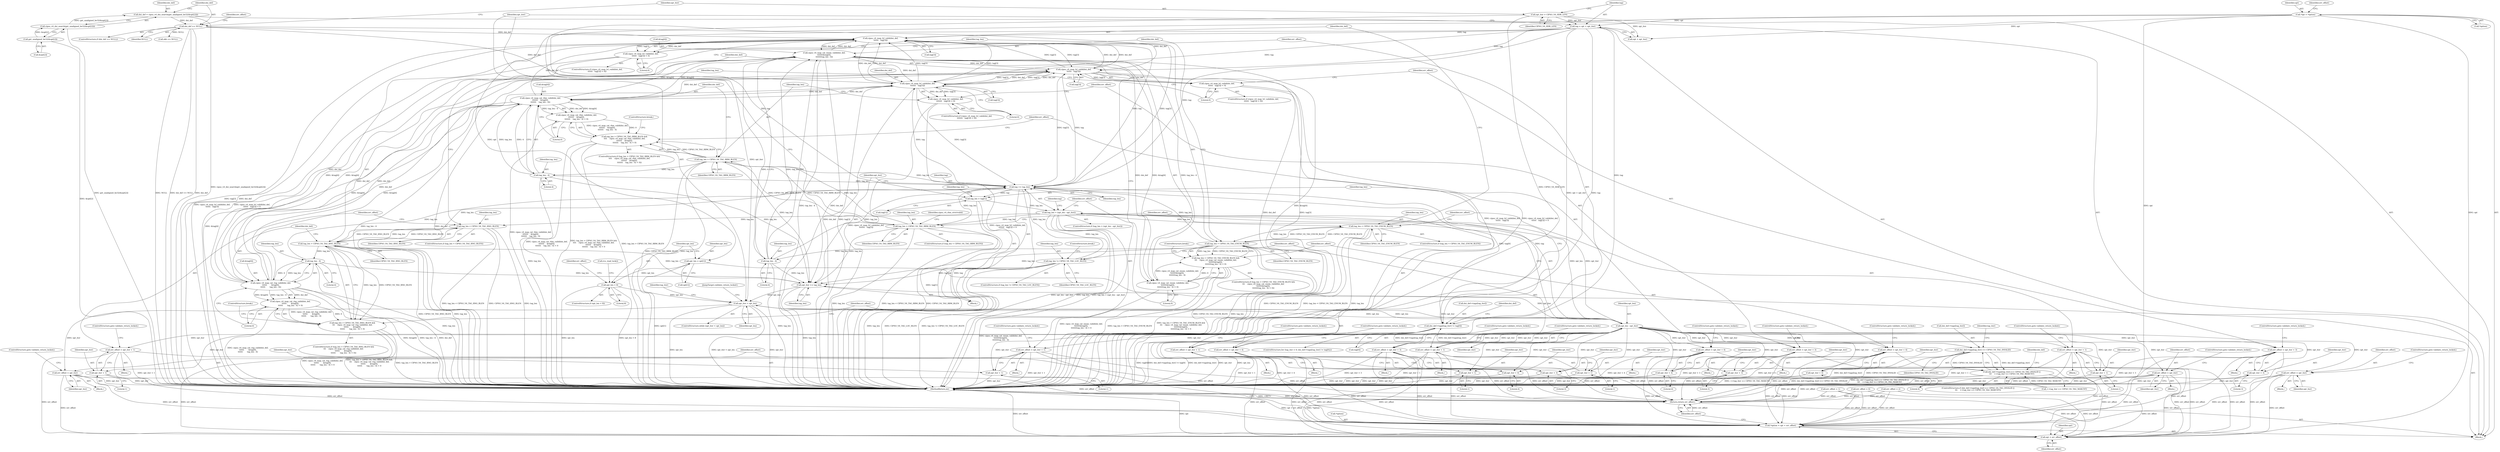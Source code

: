 digraph "0_linux_89d7ae34cdda4195809a5a987f697a517a2a3177@pointer" {
"1000292" [label="(Call,cipso_v4_map_lvl_valid(doi_def,\n\t\t\t\t\t\t   tag[3]))"];
"1000311" [label="(Call,cipso_v4_map_cat_enum_valid(doi_def,\n\t\t\t\t\t\t\t&tag[4],\n\t\t\t\t\t\t\ttag_len - 4))"];
"1000292" [label="(Call,cipso_v4_map_lvl_valid(doi_def,\n\t\t\t\t\t\t   tag[3]))"];
"1000343" [label="(Call,cipso_v4_map_lvl_valid(doi_def,\n\t\t\t\t\t\t   tag[3]))"];
"1000241" [label="(Call,cipso_v4_map_lvl_valid(doi_def,\n\t\t\t\t\t\t\t   tag[3]))"];
"1000149" [label="(Call,doi_def == NULL)"];
"1000140" [label="(Call,doi_def = cipso_v4_doi_search(get_unaligned_be32(&opt[2])))"];
"1000142" [label="(Call,cipso_v4_doi_search(get_unaligned_be32(&opt[2])))"];
"1000143" [label="(Call,get_unaligned_be32(&opt[2]))"];
"1000260" [label="(Call,cipso_v4_map_cat_rbm_valid(doi_def,\n\t\t\t\t\t\t\t    &tag[4],\n\t\t\t\t\t\t\t    tag_len - 4))"];
"1000362" [label="(Call,cipso_v4_map_cat_rng_valid(doi_def,\n\t\t\t\t\t\t       &tag[4],\n\t\t\t\t\t\t       tag_len - 4))"];
"1000368" [label="(Call,tag_len - 4)"];
"1000358" [label="(Call,tag_len > CIPSO_V4_TAG_RNG_BLEN)"];
"1000331" [label="(Call,tag_len < CIPSO_V4_TAG_RNG_BLEN)"];
"1000207" [label="(Call,tag_len > (opt_len - opt_iter))"];
"1000201" [label="(Call,tag_len = tag[1])"];
"1000416" [label="(Call,tag += tag_len)"];
"1000226" [label="(Call,tag_len < CIPSO_V4_TAG_RBM_BLEN)"];
"1000256" [label="(Call,tag_len > CIPSO_V4_TAG_RBM_BLEN)"];
"1000317" [label="(Call,tag_len - 4)"];
"1000307" [label="(Call,tag_len > CIPSO_V4_TAG_ENUM_BLEN)"];
"1000280" [label="(Call,tag_len < CIPSO_V4_TAG_ENUM_BLEN)"];
"1000400" [label="(Call,tag_len != CIPSO_V4_TAG_LOC_BLEN)"];
"1000266" [label="(Call,tag_len - 4)"];
"1000160" [label="(Call,tag = opt + opt_iter)"];
"1000108" [label="(Call,*opt = *option)"];
"1000157" [label="(Call,opt_iter = CIPSO_V4_HDR_LEN)"];
"1000174" [label="(Call,doi_def->tags[tag_iter] != tag[0])"];
"1000185" [label="(Call,doi_def->tags[tag_iter] == CIPSO_V4_TAG_INVALID)"];
"1000209" [label="(Call,opt_len - opt_iter)"];
"1000166" [label="(Call,opt_iter < opt_len)"];
"1000419" [label="(Call,opt_iter += tag_len)"];
"1000131" [label="(Call,opt_len < 8)"];
"1000125" [label="(Call,opt_len = opt[1])"];
"1000240" [label="(Call,cipso_v4_map_lvl_valid(doi_def,\n\t\t\t\t\t\t\t   tag[3]) < 0)"];
"1000259" [label="(Call,cipso_v4_map_cat_rbm_valid(doi_def,\n\t\t\t\t\t\t\t    &tag[4],\n\t\t\t\t\t\t\t    tag_len - 4) < 0)"];
"1000255" [label="(Call,tag_len > CIPSO_V4_TAG_RBM_BLEN &&\n\t\t\t\t    cipso_v4_map_cat_rbm_valid(doi_def,\n\t\t\t\t\t\t\t    &tag[4],\n\t\t\t\t\t\t\t    tag_len - 4) < 0)"];
"1000291" [label="(Call,cipso_v4_map_lvl_valid(doi_def,\n\t\t\t\t\t\t   tag[3]) < 0)"];
"1000310" [label="(Call,cipso_v4_map_cat_enum_valid(doi_def,\n\t\t\t\t\t\t\t&tag[4],\n\t\t\t\t\t\t\ttag_len - 4) < 0)"];
"1000306" [label="(Call,tag_len > CIPSO_V4_TAG_ENUM_BLEN &&\n\t\t\t    cipso_v4_map_cat_enum_valid(doi_def,\n\t\t\t\t\t\t\t&tag[4],\n\t\t\t\t\t\t\ttag_len - 4) < 0)"];
"1000342" [label="(Call,cipso_v4_map_lvl_valid(doi_def,\n\t\t\t\t\t\t   tag[3]) < 0)"];
"1000361" [label="(Call,cipso_v4_map_cat_rng_valid(doi_def,\n\t\t\t\t\t\t       &tag[4],\n\t\t\t\t\t\t       tag_len - 4) < 0)"];
"1000357" [label="(Call,tag_len > CIPSO_V4_TAG_RNG_BLEN &&\n\t\t\t    cipso_v4_map_cat_rng_valid(doi_def,\n\t\t\t\t\t\t       &tag[4],\n\t\t\t\t\t\t       tag_len - 4) < 0)"];
"1000184" [label="(Call,doi_def->tags[tag_iter] == CIPSO_V4_TAG_INVALID ||\n\t\t\t    ++tag_iter == CIPSO_V4_TAG_MAXCNT)"];
"1000197" [label="(Call,err_offset = opt_iter)"];
"1000425" [label="(Call,*option = opt + err_offset)"];
"1000428" [label="(Call,opt + err_offset)"];
"1000431" [label="(Return,return err_offset;)"];
"1000213" [label="(Call,err_offset = opt_iter + 1)"];
"1000215" [label="(Call,opt_iter + 1)"];
"1000230" [label="(Call,err_offset = opt_iter + 1)"];
"1000232" [label="(Call,opt_iter + 1)"];
"1000248" [label="(Call,err_offset = opt_iter + 3)"];
"1000250" [label="(Call,opt_iter + 3)"];
"1000271" [label="(Call,err_offset = opt_iter + 4)"];
"1000273" [label="(Call,opt_iter + 4)"];
"1000284" [label="(Call,err_offset = opt_iter + 1)"];
"1000286" [label="(Call,opt_iter + 1)"];
"1000299" [label="(Call,err_offset = opt_iter + 3)"];
"1000301" [label="(Call,opt_iter + 3)"];
"1000322" [label="(Call,err_offset = opt_iter + 4)"];
"1000324" [label="(Call,opt_iter + 4)"];
"1000335" [label="(Call,err_offset = opt_iter + 1)"];
"1000337" [label="(Call,opt_iter + 1)"];
"1000350" [label="(Call,err_offset = opt_iter + 3)"];
"1000352" [label="(Call,opt_iter + 3)"];
"1000373" [label="(Call,err_offset = opt_iter + 4)"];
"1000375" [label="(Call,opt_iter + 4)"];
"1000395" [label="(Call,err_offset = opt_iter)"];
"1000404" [label="(Call,err_offset = opt_iter + 1)"];
"1000406" [label="(Call,opt_iter + 1)"];
"1000412" [label="(Call,err_offset = opt_iter)"];
"1000135" [label="(Call,err_offset = 1)"];
"1000274" [label="(Identifier,opt_iter)"];
"1000150" [label="(Identifier,doi_def)"];
"1000357" [label="(Call,tag_len > CIPSO_V4_TAG_RNG_BLEN &&\n\t\t\t    cipso_v4_map_cat_rng_valid(doi_def,\n\t\t\t\t\t\t       &tag[4],\n\t\t\t\t\t\t       tag_len - 4) < 0)"];
"1000116" [label="(Identifier,err_offset)"];
"1000422" [label="(JumpTarget,validate_return_locked:)"];
"1000191" [label="(Identifier,CIPSO_V4_TAG_INVALID)"];
"1000249" [label="(Identifier,err_offset)"];
"1000371" [label="(Literal,0)"];
"1000272" [label="(Identifier,err_offset)"];
"1000161" [label="(Identifier,tag)"];
"1000378" [label="(ControlStructure,goto validate_return_locked;)"];
"1000257" [label="(Identifier,tag_len)"];
"1000320" [label="(Literal,0)"];
"1000250" [label="(Call,opt_iter + 3)"];
"1000303" [label="(Literal,3)"];
"1000213" [label="(Call,err_offset = opt_iter + 1)"];
"1000280" [label="(Call,tag_len < CIPSO_V4_TAG_ENUM_BLEN)"];
"1000360" [label="(Identifier,CIPSO_V4_TAG_RNG_BLEN)"];
"1000232" [label="(Call,opt_iter + 1)"];
"1000406" [label="(Call,opt_iter + 1)"];
"1000266" [label="(Call,tag_len - 4)"];
"1000199" [label="(Identifier,opt_iter)"];
"1000394" [label="(Block,)"];
"1000297" [label="(Literal,0)"];
"1000192" [label="(Call,++tag_iter == CIPSO_V4_TAG_MAXCNT)"];
"1000125" [label="(Call,opt_len = opt[1])"];
"1000229" [label="(Block,)"];
"1000291" [label="(Call,cipso_v4_map_lvl_valid(doi_def,\n\t\t\t\t\t\t   tag[3]) < 0)"];
"1000165" [label="(ControlStructure,while (opt_iter < opt_len))"];
"1000292" [label="(Call,cipso_v4_map_lvl_valid(doi_def,\n\t\t\t\t\t\t   tag[3]))"];
"1000143" [label="(Call,get_unaligned_be32(&opt[2]))"];
"1000377" [label="(Literal,4)"];
"1000275" [label="(Literal,4)"];
"1000281" [label="(Identifier,tag_len)"];
"1000154" [label="(Identifier,err_offset)"];
"1000254" [label="(ControlStructure,if (tag_len > CIPSO_V4_TAG_RBM_BLEN &&\n\t\t\t\t    cipso_v4_map_cat_rbm_valid(doi_def,\n\t\t\t\t\t\t\t    &tag[4],\n\t\t\t\t\t\t\t    tag_len - 4) < 0))"];
"1000407" [label="(Identifier,opt_iter)"];
"1000345" [label="(Call,tag[3])"];
"1000196" [label="(Block,)"];
"1000304" [label="(ControlStructure,goto validate_return_locked;)"];
"1000396" [label="(Identifier,err_offset)"];
"1000282" [label="(Identifier,CIPSO_V4_TAG_ENUM_BLEN)"];
"1000312" [label="(Identifier,doi_def)"];
"1000230" [label="(Call,err_offset = opt_iter + 1)"];
"1000239" [label="(ControlStructure,if (cipso_v4_map_lvl_valid(doi_def,\n\t\t\t\t\t\t\t   tag[3]) < 0))"];
"1000419" [label="(Call,opt_iter += tag_len)"];
"1000410" [label="(ControlStructure,break;)"];
"1000426" [label="(Call,*option)"];
"1000270" [label="(Block,)"];
"1000398" [label="(ControlStructure,goto validate_return_locked;)"];
"1000172" [label="(Identifier,tag_iter)"];
"1000344" [label="(Identifier,doi_def)"];
"1000349" [label="(Block,)"];
"1000369" [label="(Identifier,tag_len)"];
"1000186" [label="(Call,doi_def->tags[tag_iter])"];
"1000327" [label="(ControlStructure,goto validate_return_locked;)"];
"1000183" [label="(ControlStructure,if (doi_def->tags[tag_iter] == CIPSO_V4_TAG_INVALID ||\n\t\t\t    ++tag_iter == CIPSO_V4_TAG_MAXCNT))"];
"1000212" [label="(Block,)"];
"1000356" [label="(ControlStructure,if (tag_len > CIPSO_V4_TAG_RNG_BLEN &&\n\t\t\t    cipso_v4_map_cat_rng_valid(doi_def,\n\t\t\t\t\t\t       &tag[4],\n\t\t\t\t\t\t       tag_len - 4) < 0))"];
"1000228" [label="(Identifier,CIPSO_V4_TAG_RBM_BLEN)"];
"1000306" [label="(Call,tag_len > CIPSO_V4_TAG_ENUM_BLEN &&\n\t\t\t    cipso_v4_map_cat_enum_valid(doi_def,\n\t\t\t\t\t\t\t&tag[4],\n\t\t\t\t\t\t\ttag_len - 4) < 0)"];
"1000361" [label="(Call,cipso_v4_map_cat_rng_valid(doi_def,\n\t\t\t\t\t\t       &tag[4],\n\t\t\t\t\t\t       tag_len - 4) < 0)"];
"1000293" [label="(Identifier,doi_def)"];
"1000185" [label="(Call,doi_def->tags[tag_iter] == CIPSO_V4_TAG_INVALID)"];
"1000166" [label="(Call,opt_iter < opt_len)"];
"1000300" [label="(Identifier,err_offset)"];
"1000374" [label="(Identifier,err_offset)"];
"1000430" [label="(Identifier,err_offset)"];
"1000340" [label="(ControlStructure,goto validate_return_locked;)"];
"1000373" [label="(Call,err_offset = opt_iter + 4)"];
"1000288" [label="(Literal,1)"];
"1000261" [label="(Identifier,doi_def)"];
"1000243" [label="(Call,tag[3])"];
"1000142" [label="(Call,cipso_v4_doi_search(get_unaligned_be32(&opt[2])))"];
"1000294" [label="(Call,tag[3])"];
"1000132" [label="(Identifier,opt_len)"];
"1000127" [label="(Call,opt[1])"];
"1000177" [label="(Identifier,doi_def)"];
"1000277" [label="(ControlStructure,break;)"];
"1000328" [label="(ControlStructure,break;)"];
"1000376" [label="(Identifier,opt_iter)"];
"1000286" [label="(Call,opt_iter + 1)"];
"1000148" [label="(ControlStructure,if (doi_def == NULL))"];
"1000203" [label="(Call,tag[1])"];
"1000211" [label="(Identifier,opt_iter)"];
"1000170" [label="(ControlStructure,for (tag_iter = 0; doi_def->tags[tag_iter] != tag[0];))"];
"1000339" [label="(Literal,1)"];
"1000140" [label="(Call,doi_def = cipso_v4_doi_search(get_unaligned_be32(&opt[2])))"];
"1000418" [label="(Identifier,tag_len)"];
"1000309" [label="(Identifier,CIPSO_V4_TAG_ENUM_BLEN)"];
"1000283" [label="(Block,)"];
"1000299" [label="(Call,err_offset = opt_iter + 3)"];
"1000364" [label="(Call,&tag[4])"];
"1000167" [label="(Identifier,opt_iter)"];
"1000290" [label="(ControlStructure,if (cipso_v4_map_lvl_valid(doi_def,\n\t\t\t\t\t\t   tag[3]) < 0))"];
"1000131" [label="(Call,opt_len < 8)"];
"1000318" [label="(Identifier,tag_len)"];
"1000174" [label="(Call,doi_def->tags[tag_iter] != tag[0])"];
"1000412" [label="(Call,err_offset = opt_iter)"];
"1000149" [label="(Call,doi_def == NULL)"];
"1000363" [label="(Identifier,doi_def)"];
"1000417" [label="(Identifier,tag)"];
"1000323" [label="(Identifier,err_offset)"];
"1000260" [label="(Call,cipso_v4_map_cat_rbm_valid(doi_def,\n\t\t\t\t\t\t\t    &tag[4],\n\t\t\t\t\t\t\t    tag_len - 4))"];
"1000350" [label="(Call,err_offset = opt_iter + 3)"];
"1000184" [label="(Call,doi_def->tags[tag_iter] == CIPSO_V4_TAG_INVALID ||\n\t\t\t    ++tag_iter == CIPSO_V4_TAG_MAXCNT)"];
"1000307" [label="(Call,tag_len > CIPSO_V4_TAG_ENUM_BLEN)"];
"1000432" [label="(Identifier,err_offset)"];
"1000359" [label="(Identifier,tag_len)"];
"1000141" [label="(Identifier,doi_def)"];
"1000233" [label="(Identifier,opt_iter)"];
"1000399" [label="(ControlStructure,if (tag_len != CIPSO_V4_TAG_LOC_BLEN))"];
"1000284" [label="(Call,err_offset = opt_iter + 1)"];
"1000343" [label="(Call,cipso_v4_map_lvl_valid(doi_def,\n\t\t\t\t\t\t   tag[3]))"];
"1000375" [label="(Call,opt_iter + 4)"];
"1000313" [label="(Call,&tag[4])"];
"1000151" [label="(Identifier,NULL)"];
"1000287" [label="(Identifier,opt_iter)"];
"1000126" [label="(Identifier,opt_len)"];
"1000259" [label="(Call,cipso_v4_map_cat_rbm_valid(doi_def,\n\t\t\t\t\t\t\t    &tag[4],\n\t\t\t\t\t\t\t    tag_len - 4) < 0)"];
"1000362" [label="(Call,cipso_v4_map_cat_rng_valid(doi_def,\n\t\t\t\t\t\t       &tag[4],\n\t\t\t\t\t\t       tag_len - 4))"];
"1000221" [label="(Identifier,tag)"];
"1000139" [label="(Call,rcu_read_lock())"];
"1000207" [label="(Call,tag_len > (opt_len - opt_iter))"];
"1000332" [label="(Identifier,tag_len)"];
"1000235" [label="(ControlStructure,goto validate_return_locked;)"];
"1000237" [label="(Identifier,cipso_v4_rbm_strictvalid)"];
"1000267" [label="(Identifier,tag_len)"];
"1000421" [label="(Identifier,tag_len)"];
"1000298" [label="(Block,)"];
"1000333" [label="(Identifier,CIPSO_V4_TAG_RNG_BLEN)"];
"1000231" [label="(Identifier,err_offset)"];
"1000342" [label="(Call,cipso_v4_map_lvl_valid(doi_def,\n\t\t\t\t\t\t   tag[3]) < 0)"];
"1000251" [label="(Identifier,opt_iter)"];
"1000160" [label="(Call,tag = opt + opt_iter)"];
"1000240" [label="(Call,cipso_v4_map_lvl_valid(doi_def,\n\t\t\t\t\t\t\t   tag[3]) < 0)"];
"1000268" [label="(Literal,4)"];
"1000324" [label="(Call,opt_iter + 4)"];
"1000157" [label="(Call,opt_iter = CIPSO_V4_HDR_LEN)"];
"1000217" [label="(Literal,1)"];
"1000401" [label="(Identifier,tag_len)"];
"1000354" [label="(Literal,3)"];
"1000403" [label="(Block,)"];
"1000370" [label="(Literal,4)"];
"1000158" [label="(Identifier,opt_iter)"];
"1000352" [label="(Call,opt_iter + 3)"];
"1000302" [label="(Identifier,opt_iter)"];
"1000311" [label="(Call,cipso_v4_map_cat_enum_valid(doi_def,\n\t\t\t\t\t\t\t&tag[4],\n\t\t\t\t\t\t\ttag_len - 4))"];
"1000225" [label="(ControlStructure,if (tag_len < CIPSO_V4_TAG_RBM_BLEN))"];
"1000215" [label="(Call,opt_iter + 1)"];
"1000115" [label="(Call,err_offset = 0)"];
"1000201" [label="(Call,tag_len = tag[1])"];
"1000413" [label="(Identifier,err_offset)"];
"1000279" [label="(ControlStructure,if (tag_len < CIPSO_V4_TAG_ENUM_BLEN))"];
"1000317" [label="(Call,tag_len - 4)"];
"1000130" [label="(ControlStructure,if (opt_len < 8))"];
"1000395" [label="(Call,err_offset = opt_iter)"];
"1000169" [label="(Block,)"];
"1000247" [label="(Block,)"];
"1000209" [label="(Call,opt_len - opt_iter)"];
"1000256" [label="(Call,tag_len > CIPSO_V4_TAG_RBM_BLEN)"];
"1000109" [label="(Identifier,opt)"];
"1000136" [label="(Identifier,err_offset)"];
"1000168" [label="(Identifier,opt_len)"];
"1000358" [label="(Call,tag_len > CIPSO_V4_TAG_RNG_BLEN)"];
"1000188" [label="(Identifier,doi_def)"];
"1000200" [label="(ControlStructure,goto validate_return_locked;)"];
"1000330" [label="(ControlStructure,if (tag_len < CIPSO_V4_TAG_RNG_BLEN))"];
"1000338" [label="(Identifier,opt_iter)"];
"1000348" [label="(Literal,0)"];
"1000322" [label="(Call,err_offset = opt_iter + 4)"];
"1000206" [label="(ControlStructure,if (tag_len > (opt_len - opt_iter)))"];
"1000159" [label="(Identifier,CIPSO_V4_HDR_LEN)"];
"1000310" [label="(Call,cipso_v4_map_cat_enum_valid(doi_def,\n\t\t\t\t\t\t\t&tag[4],\n\t\t\t\t\t\t\ttag_len - 4) < 0)"];
"1000110" [label="(Call,*option)"];
"1000429" [label="(Identifier,opt)"];
"1000153" [label="(Call,err_offset = 2)"];
"1000218" [label="(ControlStructure,goto validate_return_locked;)"];
"1000325" [label="(Identifier,opt_iter)"];
"1000180" [label="(Call,tag[0])"];
"1000431" [label="(Return,return err_offset;)"];
"1000223" [label="(Block,)"];
"1000409" [label="(ControlStructure,goto validate_return_locked;)"];
"1000253" [label="(ControlStructure,goto validate_return_locked;)"];
"1000144" [label="(Call,&opt[2])"];
"1000351" [label="(Identifier,err_offset)"];
"1000234" [label="(Literal,1)"];
"1000202" [label="(Identifier,tag_len)"];
"1000248" [label="(Call,err_offset = opt_iter + 3)"];
"1000246" [label="(Literal,0)"];
"1000198" [label="(Identifier,err_offset)"];
"1000197" [label="(Call,err_offset = opt_iter)"];
"1000269" [label="(Literal,0)"];
"1000273" [label="(Call,opt_iter + 4)"];
"1000397" [label="(Identifier,opt_iter)"];
"1000331" [label="(Call,tag_len < CIPSO_V4_TAG_RNG_BLEN)"];
"1000326" [label="(Literal,4)"];
"1000433" [label="(MethodReturn,int)"];
"1000175" [label="(Call,doi_def->tags[tag_iter])"];
"1000162" [label="(Call,opt + opt_iter)"];
"1000415" [label="(ControlStructure,goto validate_return_locked;)"];
"1000425" [label="(Call,*option = opt + err_offset)"];
"1000108" [label="(Call,*opt = *option)"];
"1000416" [label="(Call,tag += tag_len)"];
"1000194" [label="(Identifier,tag_iter)"];
"1000271" [label="(Call,err_offset = opt_iter + 4)"];
"1000214" [label="(Identifier,err_offset)"];
"1000216" [label="(Identifier,opt_iter)"];
"1000402" [label="(Identifier,CIPSO_V4_TAG_LOC_BLEN)"];
"1000334" [label="(Block,)"];
"1000242" [label="(Identifier,doi_def)"];
"1000383" [label="(Call,skb == NULL)"];
"1000262" [label="(Call,&tag[4])"];
"1000210" [label="(Identifier,opt_len)"];
"1000258" [label="(Identifier,CIPSO_V4_TAG_RBM_BLEN)"];
"1000133" [label="(Literal,8)"];
"1000305" [label="(ControlStructure,if (tag_len > CIPSO_V4_TAG_ENUM_BLEN &&\n\t\t\t    cipso_v4_map_cat_enum_valid(doi_def,\n\t\t\t\t\t\t\t&tag[4],\n\t\t\t\t\t\t\ttag_len - 4) < 0))"];
"1000289" [label="(ControlStructure,goto validate_return_locked;)"];
"1000372" [label="(Block,)"];
"1000404" [label="(Call,err_offset = opt_iter + 1)"];
"1000341" [label="(ControlStructure,if (cipso_v4_map_lvl_valid(doi_def,\n\t\t\t\t\t\t   tag[3]) < 0))"];
"1000241" [label="(Call,cipso_v4_map_lvl_valid(doi_def,\n\t\t\t\t\t\t\t   tag[3]))"];
"1000428" [label="(Call,opt + err_offset)"];
"1000208" [label="(Identifier,tag_len)"];
"1000301" [label="(Call,opt_iter + 3)"];
"1000400" [label="(Call,tag_len != CIPSO_V4_TAG_LOC_BLEN)"];
"1000227" [label="(Identifier,tag_len)"];
"1000308" [label="(Identifier,tag_len)"];
"1000335" [label="(Call,err_offset = opt_iter + 1)"];
"1000337" [label="(Call,opt_iter + 1)"];
"1000379" [label="(ControlStructure,break;)"];
"1000355" [label="(ControlStructure,goto validate_return_locked;)"];
"1000408" [label="(Literal,1)"];
"1000285" [label="(Identifier,err_offset)"];
"1000321" [label="(Block,)"];
"1000319" [label="(Literal,4)"];
"1000252" [label="(Literal,3)"];
"1000414" [label="(Identifier,opt_iter)"];
"1000336" [label="(Identifier,err_offset)"];
"1000353" [label="(Identifier,opt_iter)"];
"1000106" [label="(Block,)"];
"1000276" [label="(ControlStructure,goto validate_return_locked;)"];
"1000226" [label="(Call,tag_len < CIPSO_V4_TAG_RBM_BLEN)"];
"1000420" [label="(Identifier,opt_iter)"];
"1000368" [label="(Call,tag_len - 4)"];
"1000255" [label="(Call,tag_len > CIPSO_V4_TAG_RBM_BLEN &&\n\t\t\t\t    cipso_v4_map_cat_rbm_valid(doi_def,\n\t\t\t\t\t\t\t    &tag[4],\n\t\t\t\t\t\t\t    tag_len - 4) < 0)"];
"1000405" [label="(Identifier,err_offset)"];
"1000292" -> "1000291"  [label="AST: "];
"1000292" -> "1000294"  [label="CFG: "];
"1000293" -> "1000292"  [label="AST: "];
"1000294" -> "1000292"  [label="AST: "];
"1000297" -> "1000292"  [label="CFG: "];
"1000292" -> "1000433"  [label="DDG: tag[3]"];
"1000292" -> "1000433"  [label="DDG: doi_def"];
"1000292" -> "1000241"  [label="DDG: doi_def"];
"1000292" -> "1000241"  [label="DDG: tag[3]"];
"1000292" -> "1000291"  [label="DDG: doi_def"];
"1000292" -> "1000291"  [label="DDG: tag[3]"];
"1000311" -> "1000292"  [label="DDG: doi_def"];
"1000343" -> "1000292"  [label="DDG: doi_def"];
"1000343" -> "1000292"  [label="DDG: tag[3]"];
"1000241" -> "1000292"  [label="DDG: doi_def"];
"1000241" -> "1000292"  [label="DDG: tag[3]"];
"1000149" -> "1000292"  [label="DDG: doi_def"];
"1000260" -> "1000292"  [label="DDG: doi_def"];
"1000362" -> "1000292"  [label="DDG: doi_def"];
"1000416" -> "1000292"  [label="DDG: tag"];
"1000160" -> "1000292"  [label="DDG: tag"];
"1000292" -> "1000311"  [label="DDG: doi_def"];
"1000292" -> "1000343"  [label="DDG: doi_def"];
"1000292" -> "1000343"  [label="DDG: tag[3]"];
"1000292" -> "1000416"  [label="DDG: tag[3]"];
"1000311" -> "1000310"  [label="AST: "];
"1000311" -> "1000317"  [label="CFG: "];
"1000312" -> "1000311"  [label="AST: "];
"1000313" -> "1000311"  [label="AST: "];
"1000317" -> "1000311"  [label="AST: "];
"1000320" -> "1000311"  [label="CFG: "];
"1000311" -> "1000433"  [label="DDG: doi_def"];
"1000311" -> "1000433"  [label="DDG: &tag[4]"];
"1000311" -> "1000433"  [label="DDG: tag_len - 4"];
"1000311" -> "1000241"  [label="DDG: doi_def"];
"1000311" -> "1000260"  [label="DDG: &tag[4]"];
"1000311" -> "1000310"  [label="DDG: doi_def"];
"1000311" -> "1000310"  [label="DDG: &tag[4]"];
"1000311" -> "1000310"  [label="DDG: tag_len - 4"];
"1000362" -> "1000311"  [label="DDG: &tag[4]"];
"1000260" -> "1000311"  [label="DDG: &tag[4]"];
"1000317" -> "1000311"  [label="DDG: tag_len"];
"1000317" -> "1000311"  [label="DDG: 4"];
"1000311" -> "1000343"  [label="DDG: doi_def"];
"1000311" -> "1000362"  [label="DDG: &tag[4]"];
"1000343" -> "1000342"  [label="AST: "];
"1000343" -> "1000345"  [label="CFG: "];
"1000344" -> "1000343"  [label="AST: "];
"1000345" -> "1000343"  [label="AST: "];
"1000348" -> "1000343"  [label="CFG: "];
"1000343" -> "1000433"  [label="DDG: doi_def"];
"1000343" -> "1000433"  [label="DDG: tag[3]"];
"1000343" -> "1000241"  [label="DDG: doi_def"];
"1000343" -> "1000241"  [label="DDG: tag[3]"];
"1000343" -> "1000342"  [label="DDG: doi_def"];
"1000343" -> "1000342"  [label="DDG: tag[3]"];
"1000241" -> "1000343"  [label="DDG: doi_def"];
"1000241" -> "1000343"  [label="DDG: tag[3]"];
"1000149" -> "1000343"  [label="DDG: doi_def"];
"1000260" -> "1000343"  [label="DDG: doi_def"];
"1000362" -> "1000343"  [label="DDG: doi_def"];
"1000416" -> "1000343"  [label="DDG: tag"];
"1000160" -> "1000343"  [label="DDG: tag"];
"1000343" -> "1000362"  [label="DDG: doi_def"];
"1000343" -> "1000416"  [label="DDG: tag[3]"];
"1000241" -> "1000240"  [label="AST: "];
"1000241" -> "1000243"  [label="CFG: "];
"1000242" -> "1000241"  [label="AST: "];
"1000243" -> "1000241"  [label="AST: "];
"1000246" -> "1000241"  [label="CFG: "];
"1000241" -> "1000433"  [label="DDG: doi_def"];
"1000241" -> "1000433"  [label="DDG: tag[3]"];
"1000241" -> "1000240"  [label="DDG: doi_def"];
"1000241" -> "1000240"  [label="DDG: tag[3]"];
"1000149" -> "1000241"  [label="DDG: doi_def"];
"1000260" -> "1000241"  [label="DDG: doi_def"];
"1000362" -> "1000241"  [label="DDG: doi_def"];
"1000416" -> "1000241"  [label="DDG: tag"];
"1000160" -> "1000241"  [label="DDG: tag"];
"1000241" -> "1000260"  [label="DDG: doi_def"];
"1000241" -> "1000416"  [label="DDG: tag[3]"];
"1000149" -> "1000148"  [label="AST: "];
"1000149" -> "1000151"  [label="CFG: "];
"1000150" -> "1000149"  [label="AST: "];
"1000151" -> "1000149"  [label="AST: "];
"1000154" -> "1000149"  [label="CFG: "];
"1000158" -> "1000149"  [label="CFG: "];
"1000149" -> "1000433"  [label="DDG: NULL"];
"1000149" -> "1000433"  [label="DDG: doi_def == NULL"];
"1000149" -> "1000433"  [label="DDG: doi_def"];
"1000140" -> "1000149"  [label="DDG: doi_def"];
"1000149" -> "1000383"  [label="DDG: NULL"];
"1000140" -> "1000106"  [label="AST: "];
"1000140" -> "1000142"  [label="CFG: "];
"1000141" -> "1000140"  [label="AST: "];
"1000142" -> "1000140"  [label="AST: "];
"1000150" -> "1000140"  [label="CFG: "];
"1000140" -> "1000433"  [label="DDG: cipso_v4_doi_search(get_unaligned_be32(&opt[2]))"];
"1000142" -> "1000140"  [label="DDG: get_unaligned_be32(&opt[2])"];
"1000142" -> "1000143"  [label="CFG: "];
"1000143" -> "1000142"  [label="AST: "];
"1000142" -> "1000433"  [label="DDG: get_unaligned_be32(&opt[2])"];
"1000143" -> "1000142"  [label="DDG: &opt[2]"];
"1000143" -> "1000144"  [label="CFG: "];
"1000144" -> "1000143"  [label="AST: "];
"1000143" -> "1000433"  [label="DDG: &opt[2]"];
"1000260" -> "1000259"  [label="AST: "];
"1000260" -> "1000266"  [label="CFG: "];
"1000261" -> "1000260"  [label="AST: "];
"1000262" -> "1000260"  [label="AST: "];
"1000266" -> "1000260"  [label="AST: "];
"1000269" -> "1000260"  [label="CFG: "];
"1000260" -> "1000433"  [label="DDG: &tag[4]"];
"1000260" -> "1000433"  [label="DDG: tag_len - 4"];
"1000260" -> "1000433"  [label="DDG: doi_def"];
"1000260" -> "1000259"  [label="DDG: doi_def"];
"1000260" -> "1000259"  [label="DDG: &tag[4]"];
"1000260" -> "1000259"  [label="DDG: tag_len - 4"];
"1000362" -> "1000260"  [label="DDG: &tag[4]"];
"1000266" -> "1000260"  [label="DDG: tag_len"];
"1000266" -> "1000260"  [label="DDG: 4"];
"1000260" -> "1000362"  [label="DDG: &tag[4]"];
"1000362" -> "1000361"  [label="AST: "];
"1000362" -> "1000368"  [label="CFG: "];
"1000363" -> "1000362"  [label="AST: "];
"1000364" -> "1000362"  [label="AST: "];
"1000368" -> "1000362"  [label="AST: "];
"1000371" -> "1000362"  [label="CFG: "];
"1000362" -> "1000433"  [label="DDG: &tag[4]"];
"1000362" -> "1000433"  [label="DDG: tag_len - 4"];
"1000362" -> "1000433"  [label="DDG: doi_def"];
"1000362" -> "1000361"  [label="DDG: doi_def"];
"1000362" -> "1000361"  [label="DDG: &tag[4]"];
"1000362" -> "1000361"  [label="DDG: tag_len - 4"];
"1000368" -> "1000362"  [label="DDG: tag_len"];
"1000368" -> "1000362"  [label="DDG: 4"];
"1000368" -> "1000370"  [label="CFG: "];
"1000369" -> "1000368"  [label="AST: "];
"1000370" -> "1000368"  [label="AST: "];
"1000368" -> "1000433"  [label="DDG: tag_len"];
"1000358" -> "1000368"  [label="DDG: tag_len"];
"1000368" -> "1000416"  [label="DDG: tag_len"];
"1000368" -> "1000419"  [label="DDG: tag_len"];
"1000358" -> "1000357"  [label="AST: "];
"1000358" -> "1000360"  [label="CFG: "];
"1000359" -> "1000358"  [label="AST: "];
"1000360" -> "1000358"  [label="AST: "];
"1000363" -> "1000358"  [label="CFG: "];
"1000357" -> "1000358"  [label="CFG: "];
"1000358" -> "1000433"  [label="DDG: CIPSO_V4_TAG_RNG_BLEN"];
"1000358" -> "1000433"  [label="DDG: tag_len"];
"1000358" -> "1000331"  [label="DDG: CIPSO_V4_TAG_RNG_BLEN"];
"1000358" -> "1000357"  [label="DDG: tag_len"];
"1000358" -> "1000357"  [label="DDG: CIPSO_V4_TAG_RNG_BLEN"];
"1000331" -> "1000358"  [label="DDG: tag_len"];
"1000331" -> "1000358"  [label="DDG: CIPSO_V4_TAG_RNG_BLEN"];
"1000358" -> "1000416"  [label="DDG: tag_len"];
"1000358" -> "1000419"  [label="DDG: tag_len"];
"1000331" -> "1000330"  [label="AST: "];
"1000331" -> "1000333"  [label="CFG: "];
"1000332" -> "1000331"  [label="AST: "];
"1000333" -> "1000331"  [label="AST: "];
"1000336" -> "1000331"  [label="CFG: "];
"1000344" -> "1000331"  [label="CFG: "];
"1000331" -> "1000433"  [label="DDG: tag_len < CIPSO_V4_TAG_RNG_BLEN"];
"1000331" -> "1000433"  [label="DDG: CIPSO_V4_TAG_RNG_BLEN"];
"1000331" -> "1000433"  [label="DDG: tag_len"];
"1000207" -> "1000331"  [label="DDG: tag_len"];
"1000207" -> "1000206"  [label="AST: "];
"1000207" -> "1000209"  [label="CFG: "];
"1000208" -> "1000207"  [label="AST: "];
"1000209" -> "1000207"  [label="AST: "];
"1000214" -> "1000207"  [label="CFG: "];
"1000221" -> "1000207"  [label="CFG: "];
"1000207" -> "1000433"  [label="DDG: opt_len - opt_iter"];
"1000207" -> "1000433"  [label="DDG: tag_len"];
"1000207" -> "1000433"  [label="DDG: tag_len > (opt_len - opt_iter)"];
"1000201" -> "1000207"  [label="DDG: tag_len"];
"1000209" -> "1000207"  [label="DDG: opt_len"];
"1000209" -> "1000207"  [label="DDG: opt_iter"];
"1000207" -> "1000226"  [label="DDG: tag_len"];
"1000207" -> "1000280"  [label="DDG: tag_len"];
"1000207" -> "1000400"  [label="DDG: tag_len"];
"1000201" -> "1000169"  [label="AST: "];
"1000201" -> "1000203"  [label="CFG: "];
"1000202" -> "1000201"  [label="AST: "];
"1000203" -> "1000201"  [label="AST: "];
"1000208" -> "1000201"  [label="CFG: "];
"1000201" -> "1000433"  [label="DDG: tag[1]"];
"1000416" -> "1000201"  [label="DDG: tag"];
"1000160" -> "1000201"  [label="DDG: tag"];
"1000416" -> "1000169"  [label="AST: "];
"1000416" -> "1000418"  [label="CFG: "];
"1000417" -> "1000416"  [label="AST: "];
"1000418" -> "1000416"  [label="AST: "];
"1000420" -> "1000416"  [label="CFG: "];
"1000416" -> "1000433"  [label="DDG: tag"];
"1000416" -> "1000174"  [label="DDG: tag"];
"1000226" -> "1000416"  [label="DDG: tag_len"];
"1000317" -> "1000416"  [label="DDG: tag_len"];
"1000400" -> "1000416"  [label="DDG: tag_len"];
"1000266" -> "1000416"  [label="DDG: tag_len"];
"1000256" -> "1000416"  [label="DDG: tag_len"];
"1000307" -> "1000416"  [label="DDG: tag_len"];
"1000160" -> "1000416"  [label="DDG: tag"];
"1000174" -> "1000416"  [label="DDG: tag[0]"];
"1000226" -> "1000225"  [label="AST: "];
"1000226" -> "1000228"  [label="CFG: "];
"1000227" -> "1000226"  [label="AST: "];
"1000228" -> "1000226"  [label="AST: "];
"1000231" -> "1000226"  [label="CFG: "];
"1000237" -> "1000226"  [label="CFG: "];
"1000226" -> "1000433"  [label="DDG: tag_len"];
"1000226" -> "1000433"  [label="DDG: tag_len < CIPSO_V4_TAG_RBM_BLEN"];
"1000226" -> "1000433"  [label="DDG: CIPSO_V4_TAG_RBM_BLEN"];
"1000256" -> "1000226"  [label="DDG: CIPSO_V4_TAG_RBM_BLEN"];
"1000226" -> "1000256"  [label="DDG: tag_len"];
"1000226" -> "1000256"  [label="DDG: CIPSO_V4_TAG_RBM_BLEN"];
"1000226" -> "1000419"  [label="DDG: tag_len"];
"1000256" -> "1000255"  [label="AST: "];
"1000256" -> "1000258"  [label="CFG: "];
"1000257" -> "1000256"  [label="AST: "];
"1000258" -> "1000256"  [label="AST: "];
"1000261" -> "1000256"  [label="CFG: "];
"1000255" -> "1000256"  [label="CFG: "];
"1000256" -> "1000433"  [label="DDG: CIPSO_V4_TAG_RBM_BLEN"];
"1000256" -> "1000433"  [label="DDG: tag_len"];
"1000256" -> "1000255"  [label="DDG: tag_len"];
"1000256" -> "1000255"  [label="DDG: CIPSO_V4_TAG_RBM_BLEN"];
"1000256" -> "1000266"  [label="DDG: tag_len"];
"1000256" -> "1000419"  [label="DDG: tag_len"];
"1000317" -> "1000319"  [label="CFG: "];
"1000318" -> "1000317"  [label="AST: "];
"1000319" -> "1000317"  [label="AST: "];
"1000317" -> "1000433"  [label="DDG: tag_len"];
"1000307" -> "1000317"  [label="DDG: tag_len"];
"1000317" -> "1000419"  [label="DDG: tag_len"];
"1000307" -> "1000306"  [label="AST: "];
"1000307" -> "1000309"  [label="CFG: "];
"1000308" -> "1000307"  [label="AST: "];
"1000309" -> "1000307"  [label="AST: "];
"1000312" -> "1000307"  [label="CFG: "];
"1000306" -> "1000307"  [label="CFG: "];
"1000307" -> "1000433"  [label="DDG: CIPSO_V4_TAG_ENUM_BLEN"];
"1000307" -> "1000433"  [label="DDG: tag_len"];
"1000307" -> "1000280"  [label="DDG: CIPSO_V4_TAG_ENUM_BLEN"];
"1000307" -> "1000306"  [label="DDG: tag_len"];
"1000307" -> "1000306"  [label="DDG: CIPSO_V4_TAG_ENUM_BLEN"];
"1000280" -> "1000307"  [label="DDG: tag_len"];
"1000280" -> "1000307"  [label="DDG: CIPSO_V4_TAG_ENUM_BLEN"];
"1000307" -> "1000419"  [label="DDG: tag_len"];
"1000280" -> "1000279"  [label="AST: "];
"1000280" -> "1000282"  [label="CFG: "];
"1000281" -> "1000280"  [label="AST: "];
"1000282" -> "1000280"  [label="AST: "];
"1000285" -> "1000280"  [label="CFG: "];
"1000293" -> "1000280"  [label="CFG: "];
"1000280" -> "1000433"  [label="DDG: CIPSO_V4_TAG_ENUM_BLEN"];
"1000280" -> "1000433"  [label="DDG: tag_len < CIPSO_V4_TAG_ENUM_BLEN"];
"1000280" -> "1000433"  [label="DDG: tag_len"];
"1000400" -> "1000399"  [label="AST: "];
"1000400" -> "1000402"  [label="CFG: "];
"1000401" -> "1000400"  [label="AST: "];
"1000402" -> "1000400"  [label="AST: "];
"1000405" -> "1000400"  [label="CFG: "];
"1000410" -> "1000400"  [label="CFG: "];
"1000400" -> "1000433"  [label="DDG: tag_len"];
"1000400" -> "1000433"  [label="DDG: CIPSO_V4_TAG_LOC_BLEN"];
"1000400" -> "1000433"  [label="DDG: tag_len != CIPSO_V4_TAG_LOC_BLEN"];
"1000400" -> "1000419"  [label="DDG: tag_len"];
"1000266" -> "1000268"  [label="CFG: "];
"1000267" -> "1000266"  [label="AST: "];
"1000268" -> "1000266"  [label="AST: "];
"1000266" -> "1000433"  [label="DDG: tag_len"];
"1000266" -> "1000419"  [label="DDG: tag_len"];
"1000160" -> "1000106"  [label="AST: "];
"1000160" -> "1000162"  [label="CFG: "];
"1000161" -> "1000160"  [label="AST: "];
"1000162" -> "1000160"  [label="AST: "];
"1000167" -> "1000160"  [label="CFG: "];
"1000160" -> "1000433"  [label="DDG: opt + opt_iter"];
"1000160" -> "1000433"  [label="DDG: tag"];
"1000108" -> "1000160"  [label="DDG: opt"];
"1000157" -> "1000160"  [label="DDG: opt_iter"];
"1000160" -> "1000174"  [label="DDG: tag"];
"1000108" -> "1000106"  [label="AST: "];
"1000108" -> "1000110"  [label="CFG: "];
"1000109" -> "1000108"  [label="AST: "];
"1000110" -> "1000108"  [label="AST: "];
"1000116" -> "1000108"  [label="CFG: "];
"1000108" -> "1000125"  [label="DDG: opt"];
"1000108" -> "1000162"  [label="DDG: opt"];
"1000108" -> "1000425"  [label="DDG: opt"];
"1000108" -> "1000428"  [label="DDG: opt"];
"1000157" -> "1000106"  [label="AST: "];
"1000157" -> "1000159"  [label="CFG: "];
"1000158" -> "1000157"  [label="AST: "];
"1000159" -> "1000157"  [label="AST: "];
"1000161" -> "1000157"  [label="CFG: "];
"1000157" -> "1000433"  [label="DDG: CIPSO_V4_HDR_LEN"];
"1000157" -> "1000162"  [label="DDG: opt_iter"];
"1000157" -> "1000166"  [label="DDG: opt_iter"];
"1000174" -> "1000170"  [label="AST: "];
"1000174" -> "1000180"  [label="CFG: "];
"1000175" -> "1000174"  [label="AST: "];
"1000180" -> "1000174"  [label="AST: "];
"1000188" -> "1000174"  [label="CFG: "];
"1000202" -> "1000174"  [label="CFG: "];
"1000174" -> "1000433"  [label="DDG: tag[0]"];
"1000174" -> "1000433"  [label="DDG: doi_def->tags[tag_iter] != tag[0]"];
"1000174" -> "1000433"  [label="DDG: doi_def->tags[tag_iter]"];
"1000185" -> "1000174"  [label="DDG: doi_def->tags[tag_iter]"];
"1000174" -> "1000185"  [label="DDG: doi_def->tags[tag_iter]"];
"1000185" -> "1000184"  [label="AST: "];
"1000185" -> "1000191"  [label="CFG: "];
"1000186" -> "1000185"  [label="AST: "];
"1000191" -> "1000185"  [label="AST: "];
"1000194" -> "1000185"  [label="CFG: "];
"1000184" -> "1000185"  [label="CFG: "];
"1000185" -> "1000433"  [label="DDG: doi_def->tags[tag_iter]"];
"1000185" -> "1000433"  [label="DDG: CIPSO_V4_TAG_INVALID"];
"1000185" -> "1000184"  [label="DDG: doi_def->tags[tag_iter]"];
"1000185" -> "1000184"  [label="DDG: CIPSO_V4_TAG_INVALID"];
"1000209" -> "1000211"  [label="CFG: "];
"1000210" -> "1000209"  [label="AST: "];
"1000211" -> "1000209"  [label="AST: "];
"1000209" -> "1000433"  [label="DDG: opt_len"];
"1000209" -> "1000433"  [label="DDG: opt_iter"];
"1000209" -> "1000166"  [label="DDG: opt_len"];
"1000166" -> "1000209"  [label="DDG: opt_len"];
"1000166" -> "1000209"  [label="DDG: opt_iter"];
"1000209" -> "1000213"  [label="DDG: opt_iter"];
"1000209" -> "1000215"  [label="DDG: opt_iter"];
"1000209" -> "1000230"  [label="DDG: opt_iter"];
"1000209" -> "1000232"  [label="DDG: opt_iter"];
"1000209" -> "1000248"  [label="DDG: opt_iter"];
"1000209" -> "1000250"  [label="DDG: opt_iter"];
"1000209" -> "1000271"  [label="DDG: opt_iter"];
"1000209" -> "1000273"  [label="DDG: opt_iter"];
"1000209" -> "1000284"  [label="DDG: opt_iter"];
"1000209" -> "1000286"  [label="DDG: opt_iter"];
"1000209" -> "1000299"  [label="DDG: opt_iter"];
"1000209" -> "1000301"  [label="DDG: opt_iter"];
"1000209" -> "1000322"  [label="DDG: opt_iter"];
"1000209" -> "1000324"  [label="DDG: opt_iter"];
"1000209" -> "1000335"  [label="DDG: opt_iter"];
"1000209" -> "1000337"  [label="DDG: opt_iter"];
"1000209" -> "1000350"  [label="DDG: opt_iter"];
"1000209" -> "1000352"  [label="DDG: opt_iter"];
"1000209" -> "1000373"  [label="DDG: opt_iter"];
"1000209" -> "1000375"  [label="DDG: opt_iter"];
"1000209" -> "1000395"  [label="DDG: opt_iter"];
"1000209" -> "1000404"  [label="DDG: opt_iter"];
"1000209" -> "1000406"  [label="DDG: opt_iter"];
"1000209" -> "1000412"  [label="DDG: opt_iter"];
"1000209" -> "1000419"  [label="DDG: opt_iter"];
"1000166" -> "1000165"  [label="AST: "];
"1000166" -> "1000168"  [label="CFG: "];
"1000167" -> "1000166"  [label="AST: "];
"1000168" -> "1000166"  [label="AST: "];
"1000172" -> "1000166"  [label="CFG: "];
"1000422" -> "1000166"  [label="CFG: "];
"1000166" -> "1000433"  [label="DDG: opt_len"];
"1000166" -> "1000433"  [label="DDG: opt_iter < opt_len"];
"1000166" -> "1000433"  [label="DDG: opt_iter"];
"1000419" -> "1000166"  [label="DDG: opt_iter"];
"1000131" -> "1000166"  [label="DDG: opt_len"];
"1000166" -> "1000197"  [label="DDG: opt_iter"];
"1000419" -> "1000169"  [label="AST: "];
"1000419" -> "1000421"  [label="CFG: "];
"1000420" -> "1000419"  [label="AST: "];
"1000421" -> "1000419"  [label="AST: "];
"1000167" -> "1000419"  [label="CFG: "];
"1000419" -> "1000433"  [label="DDG: tag_len"];
"1000131" -> "1000130"  [label="AST: "];
"1000131" -> "1000133"  [label="CFG: "];
"1000132" -> "1000131"  [label="AST: "];
"1000133" -> "1000131"  [label="AST: "];
"1000136" -> "1000131"  [label="CFG: "];
"1000139" -> "1000131"  [label="CFG: "];
"1000131" -> "1000433"  [label="DDG: opt_len"];
"1000131" -> "1000433"  [label="DDG: opt_len < 8"];
"1000125" -> "1000131"  [label="DDG: opt_len"];
"1000125" -> "1000106"  [label="AST: "];
"1000125" -> "1000127"  [label="CFG: "];
"1000126" -> "1000125"  [label="AST: "];
"1000127" -> "1000125"  [label="AST: "];
"1000132" -> "1000125"  [label="CFG: "];
"1000125" -> "1000433"  [label="DDG: opt[1]"];
"1000240" -> "1000239"  [label="AST: "];
"1000240" -> "1000246"  [label="CFG: "];
"1000246" -> "1000240"  [label="AST: "];
"1000249" -> "1000240"  [label="CFG: "];
"1000257" -> "1000240"  [label="CFG: "];
"1000240" -> "1000433"  [label="DDG: cipso_v4_map_lvl_valid(doi_def,\n\t\t\t\t\t\t\t   tag[3]) < 0"];
"1000240" -> "1000433"  [label="DDG: cipso_v4_map_lvl_valid(doi_def,\n\t\t\t\t\t\t\t   tag[3])"];
"1000259" -> "1000255"  [label="AST: "];
"1000259" -> "1000269"  [label="CFG: "];
"1000269" -> "1000259"  [label="AST: "];
"1000255" -> "1000259"  [label="CFG: "];
"1000259" -> "1000433"  [label="DDG: cipso_v4_map_cat_rbm_valid(doi_def,\n\t\t\t\t\t\t\t    &tag[4],\n\t\t\t\t\t\t\t    tag_len - 4)"];
"1000259" -> "1000255"  [label="DDG: cipso_v4_map_cat_rbm_valid(doi_def,\n\t\t\t\t\t\t\t    &tag[4],\n\t\t\t\t\t\t\t    tag_len - 4)"];
"1000259" -> "1000255"  [label="DDG: 0"];
"1000255" -> "1000254"  [label="AST: "];
"1000272" -> "1000255"  [label="CFG: "];
"1000277" -> "1000255"  [label="CFG: "];
"1000255" -> "1000433"  [label="DDG: cipso_v4_map_cat_rbm_valid(doi_def,\n\t\t\t\t\t\t\t    &tag[4],\n\t\t\t\t\t\t\t    tag_len - 4) < 0"];
"1000255" -> "1000433"  [label="DDG: tag_len > CIPSO_V4_TAG_RBM_BLEN &&\n\t\t\t\t    cipso_v4_map_cat_rbm_valid(doi_def,\n\t\t\t\t\t\t\t    &tag[4],\n\t\t\t\t\t\t\t    tag_len - 4) < 0"];
"1000255" -> "1000433"  [label="DDG: tag_len > CIPSO_V4_TAG_RBM_BLEN"];
"1000291" -> "1000290"  [label="AST: "];
"1000291" -> "1000297"  [label="CFG: "];
"1000297" -> "1000291"  [label="AST: "];
"1000300" -> "1000291"  [label="CFG: "];
"1000308" -> "1000291"  [label="CFG: "];
"1000291" -> "1000433"  [label="DDG: cipso_v4_map_lvl_valid(doi_def,\n\t\t\t\t\t\t   tag[3]) < 0"];
"1000291" -> "1000433"  [label="DDG: cipso_v4_map_lvl_valid(doi_def,\n\t\t\t\t\t\t   tag[3])"];
"1000310" -> "1000306"  [label="AST: "];
"1000310" -> "1000320"  [label="CFG: "];
"1000320" -> "1000310"  [label="AST: "];
"1000306" -> "1000310"  [label="CFG: "];
"1000310" -> "1000433"  [label="DDG: cipso_v4_map_cat_enum_valid(doi_def,\n\t\t\t\t\t\t\t&tag[4],\n\t\t\t\t\t\t\ttag_len - 4)"];
"1000310" -> "1000306"  [label="DDG: cipso_v4_map_cat_enum_valid(doi_def,\n\t\t\t\t\t\t\t&tag[4],\n\t\t\t\t\t\t\ttag_len - 4)"];
"1000310" -> "1000306"  [label="DDG: 0"];
"1000306" -> "1000305"  [label="AST: "];
"1000323" -> "1000306"  [label="CFG: "];
"1000328" -> "1000306"  [label="CFG: "];
"1000306" -> "1000433"  [label="DDG: cipso_v4_map_cat_enum_valid(doi_def,\n\t\t\t\t\t\t\t&tag[4],\n\t\t\t\t\t\t\ttag_len - 4) < 0"];
"1000306" -> "1000433"  [label="DDG: tag_len > CIPSO_V4_TAG_ENUM_BLEN"];
"1000306" -> "1000433"  [label="DDG: tag_len > CIPSO_V4_TAG_ENUM_BLEN &&\n\t\t\t    cipso_v4_map_cat_enum_valid(doi_def,\n\t\t\t\t\t\t\t&tag[4],\n\t\t\t\t\t\t\ttag_len - 4) < 0"];
"1000342" -> "1000341"  [label="AST: "];
"1000342" -> "1000348"  [label="CFG: "];
"1000348" -> "1000342"  [label="AST: "];
"1000351" -> "1000342"  [label="CFG: "];
"1000359" -> "1000342"  [label="CFG: "];
"1000342" -> "1000433"  [label="DDG: cipso_v4_map_lvl_valid(doi_def,\n\t\t\t\t\t\t   tag[3])"];
"1000342" -> "1000433"  [label="DDG: cipso_v4_map_lvl_valid(doi_def,\n\t\t\t\t\t\t   tag[3]) < 0"];
"1000361" -> "1000357"  [label="AST: "];
"1000361" -> "1000371"  [label="CFG: "];
"1000371" -> "1000361"  [label="AST: "];
"1000357" -> "1000361"  [label="CFG: "];
"1000361" -> "1000433"  [label="DDG: cipso_v4_map_cat_rng_valid(doi_def,\n\t\t\t\t\t\t       &tag[4],\n\t\t\t\t\t\t       tag_len - 4)"];
"1000361" -> "1000357"  [label="DDG: cipso_v4_map_cat_rng_valid(doi_def,\n\t\t\t\t\t\t       &tag[4],\n\t\t\t\t\t\t       tag_len - 4)"];
"1000361" -> "1000357"  [label="DDG: 0"];
"1000357" -> "1000356"  [label="AST: "];
"1000374" -> "1000357"  [label="CFG: "];
"1000379" -> "1000357"  [label="CFG: "];
"1000357" -> "1000433"  [label="DDG: cipso_v4_map_cat_rng_valid(doi_def,\n\t\t\t\t\t\t       &tag[4],\n\t\t\t\t\t\t       tag_len - 4) < 0"];
"1000357" -> "1000433"  [label="DDG: tag_len > CIPSO_V4_TAG_RNG_BLEN &&\n\t\t\t    cipso_v4_map_cat_rng_valid(doi_def,\n\t\t\t\t\t\t       &tag[4],\n\t\t\t\t\t\t       tag_len - 4) < 0"];
"1000357" -> "1000433"  [label="DDG: tag_len > CIPSO_V4_TAG_RNG_BLEN"];
"1000184" -> "1000183"  [label="AST: "];
"1000184" -> "1000192"  [label="CFG: "];
"1000192" -> "1000184"  [label="AST: "];
"1000177" -> "1000184"  [label="CFG: "];
"1000198" -> "1000184"  [label="CFG: "];
"1000184" -> "1000433"  [label="DDG: doi_def->tags[tag_iter] == CIPSO_V4_TAG_INVALID"];
"1000184" -> "1000433"  [label="DDG: doi_def->tags[tag_iter] == CIPSO_V4_TAG_INVALID ||\n\t\t\t    ++tag_iter == CIPSO_V4_TAG_MAXCNT"];
"1000184" -> "1000433"  [label="DDG: ++tag_iter == CIPSO_V4_TAG_MAXCNT"];
"1000192" -> "1000184"  [label="DDG: CIPSO_V4_TAG_MAXCNT"];
"1000197" -> "1000196"  [label="AST: "];
"1000197" -> "1000199"  [label="CFG: "];
"1000198" -> "1000197"  [label="AST: "];
"1000199" -> "1000197"  [label="AST: "];
"1000200" -> "1000197"  [label="CFG: "];
"1000197" -> "1000433"  [label="DDG: opt_iter"];
"1000197" -> "1000425"  [label="DDG: err_offset"];
"1000197" -> "1000428"  [label="DDG: err_offset"];
"1000197" -> "1000431"  [label="DDG: err_offset"];
"1000425" -> "1000106"  [label="AST: "];
"1000425" -> "1000428"  [label="CFG: "];
"1000426" -> "1000425"  [label="AST: "];
"1000428" -> "1000425"  [label="AST: "];
"1000432" -> "1000425"  [label="CFG: "];
"1000425" -> "1000433"  [label="DDG: opt + err_offset"];
"1000425" -> "1000433"  [label="DDG: *option"];
"1000395" -> "1000425"  [label="DDG: err_offset"];
"1000335" -> "1000425"  [label="DDG: err_offset"];
"1000350" -> "1000425"  [label="DDG: err_offset"];
"1000213" -> "1000425"  [label="DDG: err_offset"];
"1000412" -> "1000425"  [label="DDG: err_offset"];
"1000230" -> "1000425"  [label="DDG: err_offset"];
"1000299" -> "1000425"  [label="DDG: err_offset"];
"1000153" -> "1000425"  [label="DDG: err_offset"];
"1000135" -> "1000425"  [label="DDG: err_offset"];
"1000322" -> "1000425"  [label="DDG: err_offset"];
"1000271" -> "1000425"  [label="DDG: err_offset"];
"1000373" -> "1000425"  [label="DDG: err_offset"];
"1000115" -> "1000425"  [label="DDG: err_offset"];
"1000248" -> "1000425"  [label="DDG: err_offset"];
"1000404" -> "1000425"  [label="DDG: err_offset"];
"1000284" -> "1000425"  [label="DDG: err_offset"];
"1000428" -> "1000430"  [label="CFG: "];
"1000429" -> "1000428"  [label="AST: "];
"1000430" -> "1000428"  [label="AST: "];
"1000428" -> "1000433"  [label="DDG: err_offset"];
"1000428" -> "1000433"  [label="DDG: opt"];
"1000395" -> "1000428"  [label="DDG: err_offset"];
"1000335" -> "1000428"  [label="DDG: err_offset"];
"1000350" -> "1000428"  [label="DDG: err_offset"];
"1000213" -> "1000428"  [label="DDG: err_offset"];
"1000412" -> "1000428"  [label="DDG: err_offset"];
"1000230" -> "1000428"  [label="DDG: err_offset"];
"1000299" -> "1000428"  [label="DDG: err_offset"];
"1000153" -> "1000428"  [label="DDG: err_offset"];
"1000135" -> "1000428"  [label="DDG: err_offset"];
"1000322" -> "1000428"  [label="DDG: err_offset"];
"1000271" -> "1000428"  [label="DDG: err_offset"];
"1000373" -> "1000428"  [label="DDG: err_offset"];
"1000115" -> "1000428"  [label="DDG: err_offset"];
"1000248" -> "1000428"  [label="DDG: err_offset"];
"1000404" -> "1000428"  [label="DDG: err_offset"];
"1000284" -> "1000428"  [label="DDG: err_offset"];
"1000431" -> "1000106"  [label="AST: "];
"1000431" -> "1000432"  [label="CFG: "];
"1000432" -> "1000431"  [label="AST: "];
"1000433" -> "1000431"  [label="CFG: "];
"1000431" -> "1000433"  [label="DDG: <RET>"];
"1000432" -> "1000431"  [label="DDG: err_offset"];
"1000395" -> "1000431"  [label="DDG: err_offset"];
"1000335" -> "1000431"  [label="DDG: err_offset"];
"1000350" -> "1000431"  [label="DDG: err_offset"];
"1000213" -> "1000431"  [label="DDG: err_offset"];
"1000412" -> "1000431"  [label="DDG: err_offset"];
"1000230" -> "1000431"  [label="DDG: err_offset"];
"1000299" -> "1000431"  [label="DDG: err_offset"];
"1000153" -> "1000431"  [label="DDG: err_offset"];
"1000135" -> "1000431"  [label="DDG: err_offset"];
"1000322" -> "1000431"  [label="DDG: err_offset"];
"1000271" -> "1000431"  [label="DDG: err_offset"];
"1000373" -> "1000431"  [label="DDG: err_offset"];
"1000115" -> "1000431"  [label="DDG: err_offset"];
"1000248" -> "1000431"  [label="DDG: err_offset"];
"1000404" -> "1000431"  [label="DDG: err_offset"];
"1000284" -> "1000431"  [label="DDG: err_offset"];
"1000213" -> "1000212"  [label="AST: "];
"1000213" -> "1000215"  [label="CFG: "];
"1000214" -> "1000213"  [label="AST: "];
"1000215" -> "1000213"  [label="AST: "];
"1000218" -> "1000213"  [label="CFG: "];
"1000213" -> "1000433"  [label="DDG: opt_iter + 1"];
"1000215" -> "1000217"  [label="CFG: "];
"1000216" -> "1000215"  [label="AST: "];
"1000217" -> "1000215"  [label="AST: "];
"1000215" -> "1000433"  [label="DDG: opt_iter"];
"1000230" -> "1000229"  [label="AST: "];
"1000230" -> "1000232"  [label="CFG: "];
"1000231" -> "1000230"  [label="AST: "];
"1000232" -> "1000230"  [label="AST: "];
"1000235" -> "1000230"  [label="CFG: "];
"1000230" -> "1000433"  [label="DDG: opt_iter + 1"];
"1000232" -> "1000234"  [label="CFG: "];
"1000233" -> "1000232"  [label="AST: "];
"1000234" -> "1000232"  [label="AST: "];
"1000232" -> "1000433"  [label="DDG: opt_iter"];
"1000248" -> "1000247"  [label="AST: "];
"1000248" -> "1000250"  [label="CFG: "];
"1000249" -> "1000248"  [label="AST: "];
"1000250" -> "1000248"  [label="AST: "];
"1000253" -> "1000248"  [label="CFG: "];
"1000248" -> "1000433"  [label="DDG: opt_iter + 3"];
"1000250" -> "1000252"  [label="CFG: "];
"1000251" -> "1000250"  [label="AST: "];
"1000252" -> "1000250"  [label="AST: "];
"1000250" -> "1000433"  [label="DDG: opt_iter"];
"1000271" -> "1000270"  [label="AST: "];
"1000271" -> "1000273"  [label="CFG: "];
"1000272" -> "1000271"  [label="AST: "];
"1000273" -> "1000271"  [label="AST: "];
"1000276" -> "1000271"  [label="CFG: "];
"1000271" -> "1000433"  [label="DDG: opt_iter + 4"];
"1000273" -> "1000275"  [label="CFG: "];
"1000274" -> "1000273"  [label="AST: "];
"1000275" -> "1000273"  [label="AST: "];
"1000273" -> "1000433"  [label="DDG: opt_iter"];
"1000284" -> "1000283"  [label="AST: "];
"1000284" -> "1000286"  [label="CFG: "];
"1000285" -> "1000284"  [label="AST: "];
"1000286" -> "1000284"  [label="AST: "];
"1000289" -> "1000284"  [label="CFG: "];
"1000284" -> "1000433"  [label="DDG: opt_iter + 1"];
"1000286" -> "1000288"  [label="CFG: "];
"1000287" -> "1000286"  [label="AST: "];
"1000288" -> "1000286"  [label="AST: "];
"1000286" -> "1000433"  [label="DDG: opt_iter"];
"1000299" -> "1000298"  [label="AST: "];
"1000299" -> "1000301"  [label="CFG: "];
"1000300" -> "1000299"  [label="AST: "];
"1000301" -> "1000299"  [label="AST: "];
"1000304" -> "1000299"  [label="CFG: "];
"1000299" -> "1000433"  [label="DDG: opt_iter + 3"];
"1000301" -> "1000303"  [label="CFG: "];
"1000302" -> "1000301"  [label="AST: "];
"1000303" -> "1000301"  [label="AST: "];
"1000301" -> "1000433"  [label="DDG: opt_iter"];
"1000322" -> "1000321"  [label="AST: "];
"1000322" -> "1000324"  [label="CFG: "];
"1000323" -> "1000322"  [label="AST: "];
"1000324" -> "1000322"  [label="AST: "];
"1000327" -> "1000322"  [label="CFG: "];
"1000322" -> "1000433"  [label="DDG: opt_iter + 4"];
"1000324" -> "1000326"  [label="CFG: "];
"1000325" -> "1000324"  [label="AST: "];
"1000326" -> "1000324"  [label="AST: "];
"1000324" -> "1000433"  [label="DDG: opt_iter"];
"1000335" -> "1000334"  [label="AST: "];
"1000335" -> "1000337"  [label="CFG: "];
"1000336" -> "1000335"  [label="AST: "];
"1000337" -> "1000335"  [label="AST: "];
"1000340" -> "1000335"  [label="CFG: "];
"1000335" -> "1000433"  [label="DDG: opt_iter + 1"];
"1000337" -> "1000339"  [label="CFG: "];
"1000338" -> "1000337"  [label="AST: "];
"1000339" -> "1000337"  [label="AST: "];
"1000337" -> "1000433"  [label="DDG: opt_iter"];
"1000350" -> "1000349"  [label="AST: "];
"1000350" -> "1000352"  [label="CFG: "];
"1000351" -> "1000350"  [label="AST: "];
"1000352" -> "1000350"  [label="AST: "];
"1000355" -> "1000350"  [label="CFG: "];
"1000350" -> "1000433"  [label="DDG: opt_iter + 3"];
"1000352" -> "1000354"  [label="CFG: "];
"1000353" -> "1000352"  [label="AST: "];
"1000354" -> "1000352"  [label="AST: "];
"1000352" -> "1000433"  [label="DDG: opt_iter"];
"1000373" -> "1000372"  [label="AST: "];
"1000373" -> "1000375"  [label="CFG: "];
"1000374" -> "1000373"  [label="AST: "];
"1000375" -> "1000373"  [label="AST: "];
"1000378" -> "1000373"  [label="CFG: "];
"1000373" -> "1000433"  [label="DDG: opt_iter + 4"];
"1000375" -> "1000377"  [label="CFG: "];
"1000376" -> "1000375"  [label="AST: "];
"1000377" -> "1000375"  [label="AST: "];
"1000375" -> "1000433"  [label="DDG: opt_iter"];
"1000395" -> "1000394"  [label="AST: "];
"1000395" -> "1000397"  [label="CFG: "];
"1000396" -> "1000395"  [label="AST: "];
"1000397" -> "1000395"  [label="AST: "];
"1000398" -> "1000395"  [label="CFG: "];
"1000395" -> "1000433"  [label="DDG: opt_iter"];
"1000404" -> "1000403"  [label="AST: "];
"1000404" -> "1000406"  [label="CFG: "];
"1000405" -> "1000404"  [label="AST: "];
"1000406" -> "1000404"  [label="AST: "];
"1000409" -> "1000404"  [label="CFG: "];
"1000404" -> "1000433"  [label="DDG: opt_iter + 1"];
"1000406" -> "1000408"  [label="CFG: "];
"1000407" -> "1000406"  [label="AST: "];
"1000408" -> "1000406"  [label="AST: "];
"1000406" -> "1000433"  [label="DDG: opt_iter"];
"1000412" -> "1000223"  [label="AST: "];
"1000412" -> "1000414"  [label="CFG: "];
"1000413" -> "1000412"  [label="AST: "];
"1000414" -> "1000412"  [label="AST: "];
"1000415" -> "1000412"  [label="CFG: "];
"1000412" -> "1000433"  [label="DDG: opt_iter"];
}
